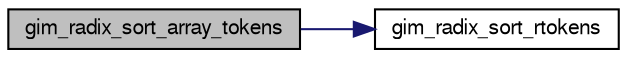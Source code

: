 digraph G
{
  bgcolor="transparent";
  edge [fontname="FreeSans",fontsize=10,labelfontname="FreeSans",labelfontsize=10];
  node [fontname="FreeSans",fontsize=10,shape=record];
  rankdir=LR;
  Node1 [label="gim_radix_sort_array_tokens",height=0.2,width=0.4,color="black", fillcolor="grey75", style="filled" fontcolor="black"];
  Node1 -> Node2 [color="midnightblue",fontsize=10,style="solid"];
  Node2 [label="gim_radix_sort_rtokens",height=0.2,width=0.4,color="black",URL="$gim__radixsort_8h.html#7465b49642a34b13aaaf84bc5b38ab67",tooltip="Radix sort for unsigned integer keys."];
}
